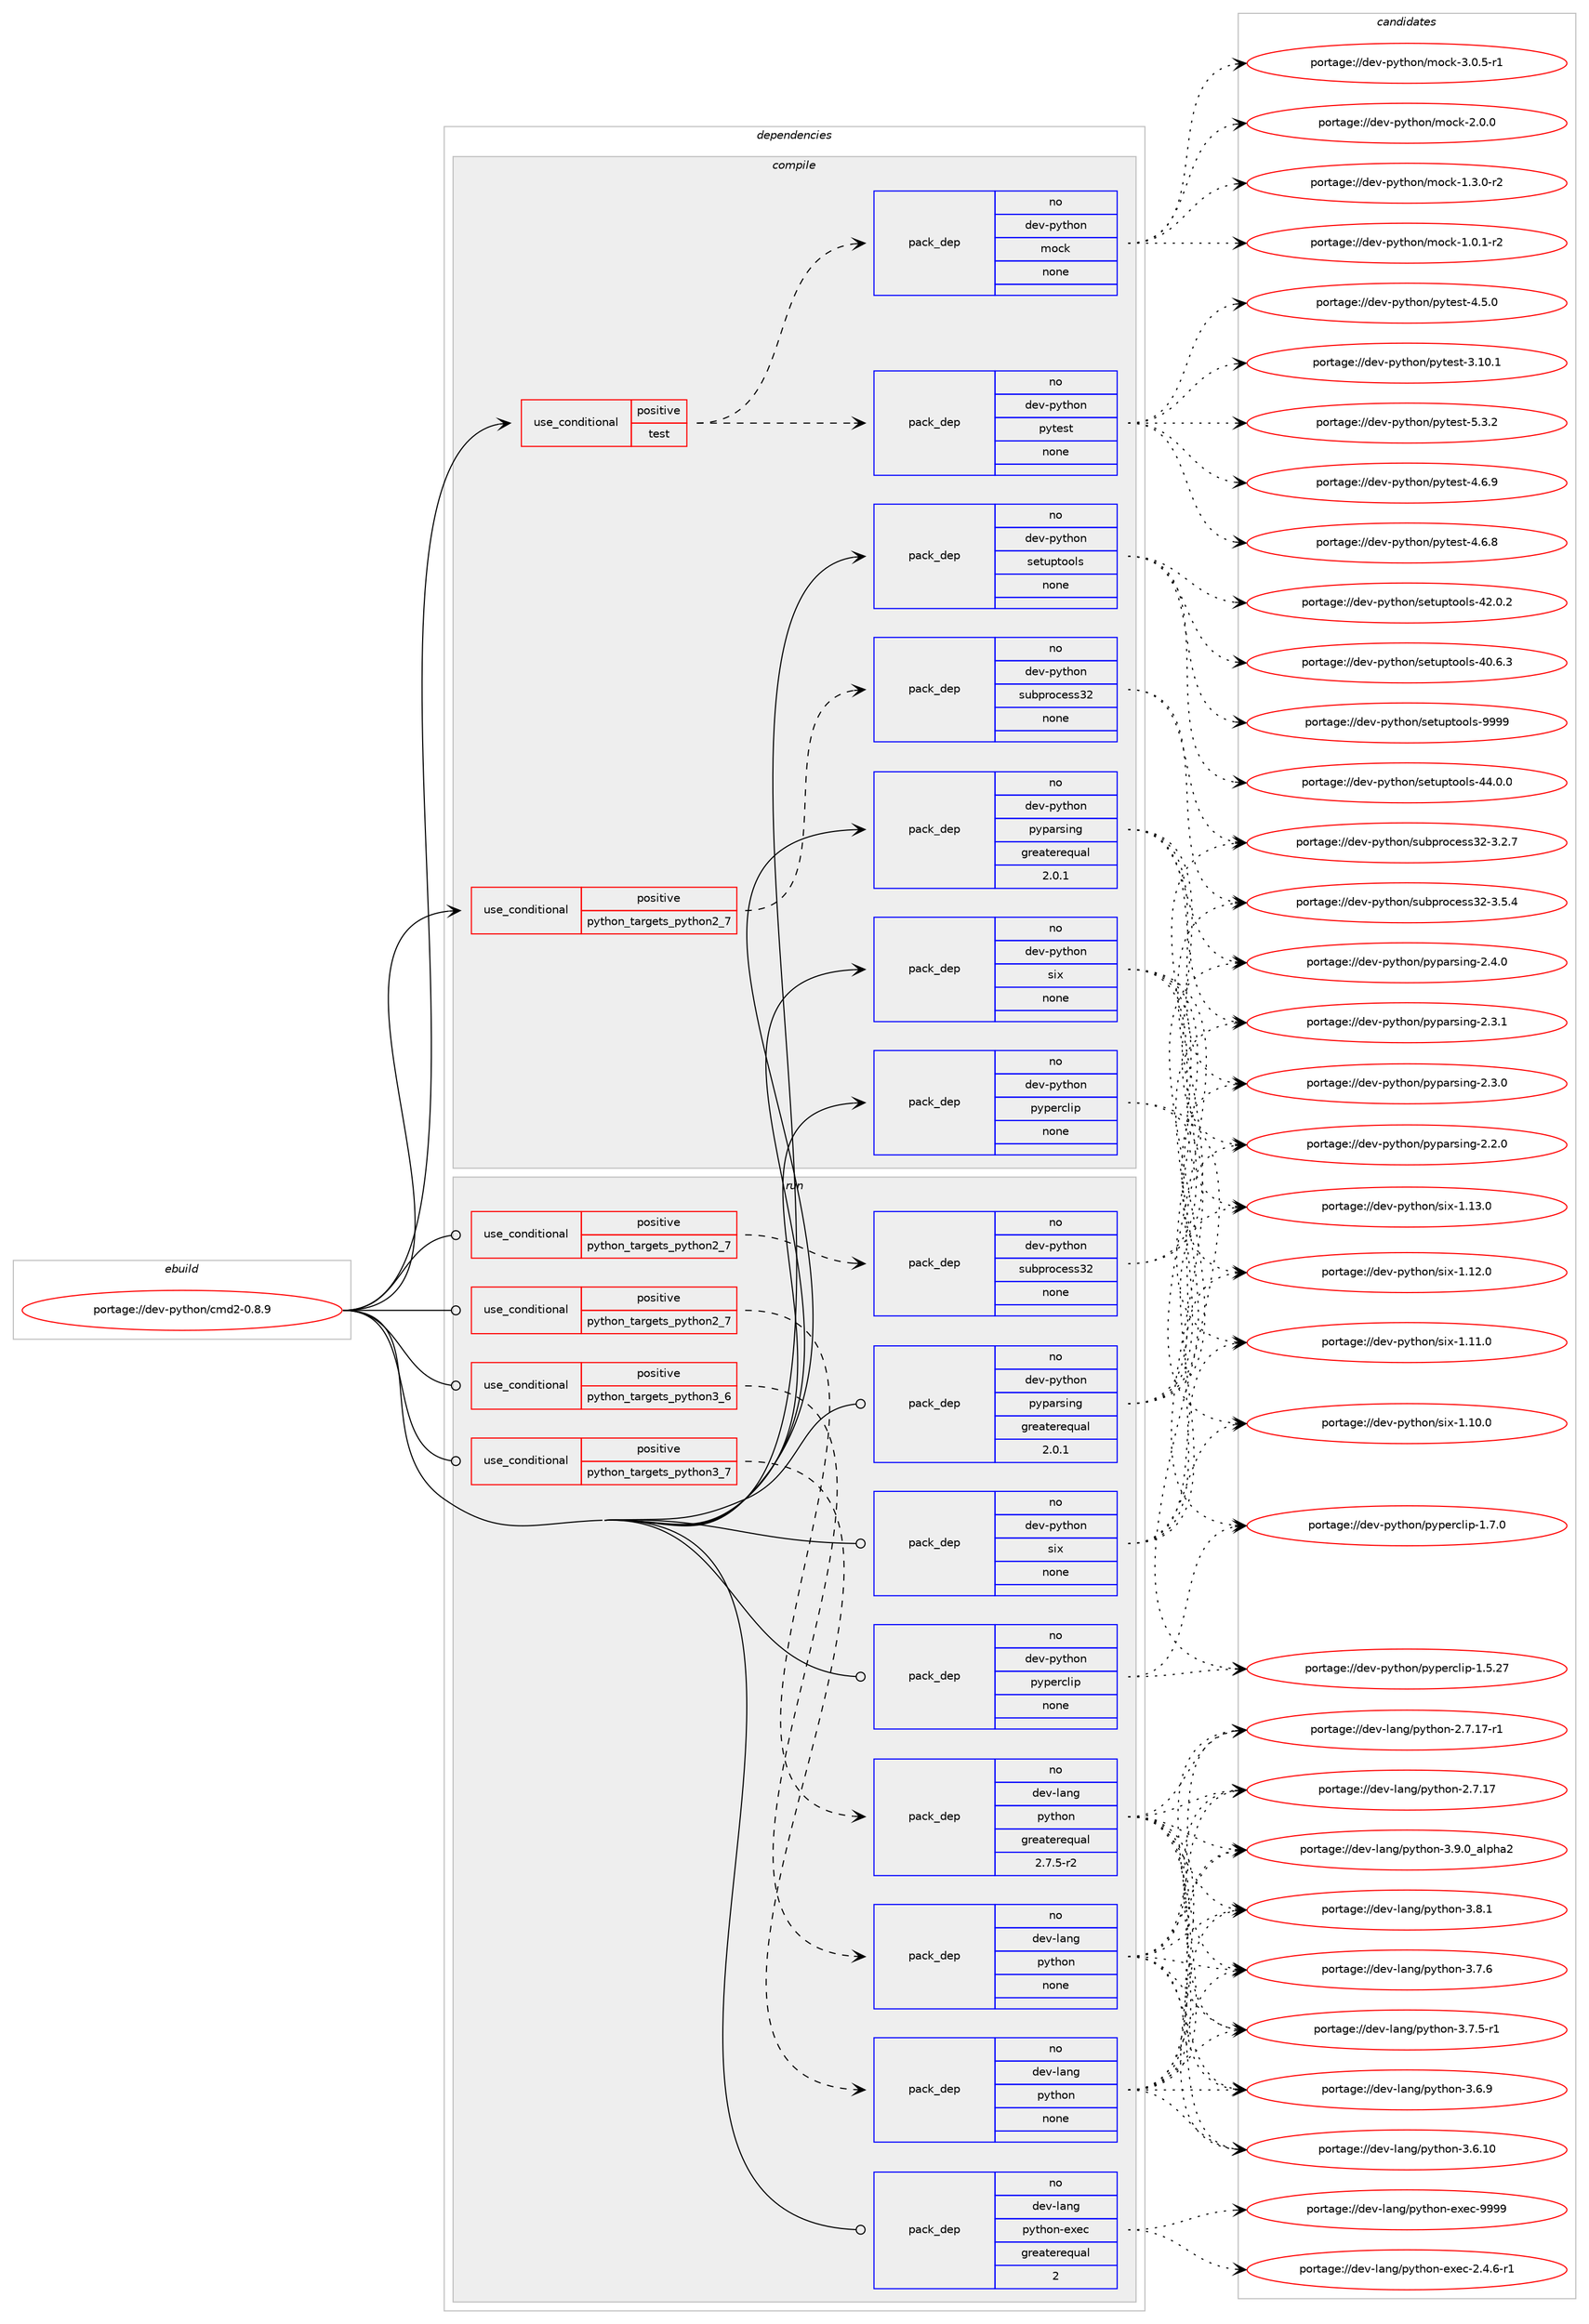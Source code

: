 digraph prolog {

# *************
# Graph options
# *************

newrank=true;
concentrate=true;
compound=true;
graph [rankdir=LR,fontname=Helvetica,fontsize=10,ranksep=1.5];#, ranksep=2.5, nodesep=0.2];
edge  [arrowhead=vee];
node  [fontname=Helvetica,fontsize=10];

# **********
# The ebuild
# **********

subgraph cluster_leftcol {
color=gray;
label=<<i>ebuild</i>>;
id [label="portage://dev-python/cmd2-0.8.9", color=red, width=4, href="../dev-python/cmd2-0.8.9.svg"];
}

# ****************
# The dependencies
# ****************

subgraph cluster_midcol {
color=gray;
label=<<i>dependencies</i>>;
subgraph cluster_compile {
fillcolor="#eeeeee";
style=filled;
label=<<i>compile</i>>;
subgraph cond117588 {
dependency466555 [label=<<TABLE BORDER="0" CELLBORDER="1" CELLSPACING="0" CELLPADDING="4"><TR><TD ROWSPAN="3" CELLPADDING="10">use_conditional</TD></TR><TR><TD>positive</TD></TR><TR><TD>python_targets_python2_7</TD></TR></TABLE>>, shape=none, color=red];
subgraph pack343960 {
dependency466556 [label=<<TABLE BORDER="0" CELLBORDER="1" CELLSPACING="0" CELLPADDING="4" WIDTH="220"><TR><TD ROWSPAN="6" CELLPADDING="30">pack_dep</TD></TR><TR><TD WIDTH="110">no</TD></TR><TR><TD>dev-python</TD></TR><TR><TD>subprocess32</TD></TR><TR><TD>none</TD></TR><TR><TD></TD></TR></TABLE>>, shape=none, color=blue];
}
dependency466555:e -> dependency466556:w [weight=20,style="dashed",arrowhead="vee"];
}
id:e -> dependency466555:w [weight=20,style="solid",arrowhead="vee"];
subgraph cond117589 {
dependency466557 [label=<<TABLE BORDER="0" CELLBORDER="1" CELLSPACING="0" CELLPADDING="4"><TR><TD ROWSPAN="3" CELLPADDING="10">use_conditional</TD></TR><TR><TD>positive</TD></TR><TR><TD>test</TD></TR></TABLE>>, shape=none, color=red];
subgraph pack343961 {
dependency466558 [label=<<TABLE BORDER="0" CELLBORDER="1" CELLSPACING="0" CELLPADDING="4" WIDTH="220"><TR><TD ROWSPAN="6" CELLPADDING="30">pack_dep</TD></TR><TR><TD WIDTH="110">no</TD></TR><TR><TD>dev-python</TD></TR><TR><TD>mock</TD></TR><TR><TD>none</TD></TR><TR><TD></TD></TR></TABLE>>, shape=none, color=blue];
}
dependency466557:e -> dependency466558:w [weight=20,style="dashed",arrowhead="vee"];
subgraph pack343962 {
dependency466559 [label=<<TABLE BORDER="0" CELLBORDER="1" CELLSPACING="0" CELLPADDING="4" WIDTH="220"><TR><TD ROWSPAN="6" CELLPADDING="30">pack_dep</TD></TR><TR><TD WIDTH="110">no</TD></TR><TR><TD>dev-python</TD></TR><TR><TD>pytest</TD></TR><TR><TD>none</TD></TR><TR><TD></TD></TR></TABLE>>, shape=none, color=blue];
}
dependency466557:e -> dependency466559:w [weight=20,style="dashed",arrowhead="vee"];
}
id:e -> dependency466557:w [weight=20,style="solid",arrowhead="vee"];
subgraph pack343963 {
dependency466560 [label=<<TABLE BORDER="0" CELLBORDER="1" CELLSPACING="0" CELLPADDING="4" WIDTH="220"><TR><TD ROWSPAN="6" CELLPADDING="30">pack_dep</TD></TR><TR><TD WIDTH="110">no</TD></TR><TR><TD>dev-python</TD></TR><TR><TD>pyparsing</TD></TR><TR><TD>greaterequal</TD></TR><TR><TD>2.0.1</TD></TR></TABLE>>, shape=none, color=blue];
}
id:e -> dependency466560:w [weight=20,style="solid",arrowhead="vee"];
subgraph pack343964 {
dependency466561 [label=<<TABLE BORDER="0" CELLBORDER="1" CELLSPACING="0" CELLPADDING="4" WIDTH="220"><TR><TD ROWSPAN="6" CELLPADDING="30">pack_dep</TD></TR><TR><TD WIDTH="110">no</TD></TR><TR><TD>dev-python</TD></TR><TR><TD>pyperclip</TD></TR><TR><TD>none</TD></TR><TR><TD></TD></TR></TABLE>>, shape=none, color=blue];
}
id:e -> dependency466561:w [weight=20,style="solid",arrowhead="vee"];
subgraph pack343965 {
dependency466562 [label=<<TABLE BORDER="0" CELLBORDER="1" CELLSPACING="0" CELLPADDING="4" WIDTH="220"><TR><TD ROWSPAN="6" CELLPADDING="30">pack_dep</TD></TR><TR><TD WIDTH="110">no</TD></TR><TR><TD>dev-python</TD></TR><TR><TD>setuptools</TD></TR><TR><TD>none</TD></TR><TR><TD></TD></TR></TABLE>>, shape=none, color=blue];
}
id:e -> dependency466562:w [weight=20,style="solid",arrowhead="vee"];
subgraph pack343966 {
dependency466563 [label=<<TABLE BORDER="0" CELLBORDER="1" CELLSPACING="0" CELLPADDING="4" WIDTH="220"><TR><TD ROWSPAN="6" CELLPADDING="30">pack_dep</TD></TR><TR><TD WIDTH="110">no</TD></TR><TR><TD>dev-python</TD></TR><TR><TD>six</TD></TR><TR><TD>none</TD></TR><TR><TD></TD></TR></TABLE>>, shape=none, color=blue];
}
id:e -> dependency466563:w [weight=20,style="solid",arrowhead="vee"];
}
subgraph cluster_compileandrun {
fillcolor="#eeeeee";
style=filled;
label=<<i>compile and run</i>>;
}
subgraph cluster_run {
fillcolor="#eeeeee";
style=filled;
label=<<i>run</i>>;
subgraph cond117590 {
dependency466564 [label=<<TABLE BORDER="0" CELLBORDER="1" CELLSPACING="0" CELLPADDING="4"><TR><TD ROWSPAN="3" CELLPADDING="10">use_conditional</TD></TR><TR><TD>positive</TD></TR><TR><TD>python_targets_python2_7</TD></TR></TABLE>>, shape=none, color=red];
subgraph pack343967 {
dependency466565 [label=<<TABLE BORDER="0" CELLBORDER="1" CELLSPACING="0" CELLPADDING="4" WIDTH="220"><TR><TD ROWSPAN="6" CELLPADDING="30">pack_dep</TD></TR><TR><TD WIDTH="110">no</TD></TR><TR><TD>dev-lang</TD></TR><TR><TD>python</TD></TR><TR><TD>greaterequal</TD></TR><TR><TD>2.7.5-r2</TD></TR></TABLE>>, shape=none, color=blue];
}
dependency466564:e -> dependency466565:w [weight=20,style="dashed",arrowhead="vee"];
}
id:e -> dependency466564:w [weight=20,style="solid",arrowhead="odot"];
subgraph cond117591 {
dependency466566 [label=<<TABLE BORDER="0" CELLBORDER="1" CELLSPACING="0" CELLPADDING="4"><TR><TD ROWSPAN="3" CELLPADDING="10">use_conditional</TD></TR><TR><TD>positive</TD></TR><TR><TD>python_targets_python2_7</TD></TR></TABLE>>, shape=none, color=red];
subgraph pack343968 {
dependency466567 [label=<<TABLE BORDER="0" CELLBORDER="1" CELLSPACING="0" CELLPADDING="4" WIDTH="220"><TR><TD ROWSPAN="6" CELLPADDING="30">pack_dep</TD></TR><TR><TD WIDTH="110">no</TD></TR><TR><TD>dev-python</TD></TR><TR><TD>subprocess32</TD></TR><TR><TD>none</TD></TR><TR><TD></TD></TR></TABLE>>, shape=none, color=blue];
}
dependency466566:e -> dependency466567:w [weight=20,style="dashed",arrowhead="vee"];
}
id:e -> dependency466566:w [weight=20,style="solid",arrowhead="odot"];
subgraph cond117592 {
dependency466568 [label=<<TABLE BORDER="0" CELLBORDER="1" CELLSPACING="0" CELLPADDING="4"><TR><TD ROWSPAN="3" CELLPADDING="10">use_conditional</TD></TR><TR><TD>positive</TD></TR><TR><TD>python_targets_python3_6</TD></TR></TABLE>>, shape=none, color=red];
subgraph pack343969 {
dependency466569 [label=<<TABLE BORDER="0" CELLBORDER="1" CELLSPACING="0" CELLPADDING="4" WIDTH="220"><TR><TD ROWSPAN="6" CELLPADDING="30">pack_dep</TD></TR><TR><TD WIDTH="110">no</TD></TR><TR><TD>dev-lang</TD></TR><TR><TD>python</TD></TR><TR><TD>none</TD></TR><TR><TD></TD></TR></TABLE>>, shape=none, color=blue];
}
dependency466568:e -> dependency466569:w [weight=20,style="dashed",arrowhead="vee"];
}
id:e -> dependency466568:w [weight=20,style="solid",arrowhead="odot"];
subgraph cond117593 {
dependency466570 [label=<<TABLE BORDER="0" CELLBORDER="1" CELLSPACING="0" CELLPADDING="4"><TR><TD ROWSPAN="3" CELLPADDING="10">use_conditional</TD></TR><TR><TD>positive</TD></TR><TR><TD>python_targets_python3_7</TD></TR></TABLE>>, shape=none, color=red];
subgraph pack343970 {
dependency466571 [label=<<TABLE BORDER="0" CELLBORDER="1" CELLSPACING="0" CELLPADDING="4" WIDTH="220"><TR><TD ROWSPAN="6" CELLPADDING="30">pack_dep</TD></TR><TR><TD WIDTH="110">no</TD></TR><TR><TD>dev-lang</TD></TR><TR><TD>python</TD></TR><TR><TD>none</TD></TR><TR><TD></TD></TR></TABLE>>, shape=none, color=blue];
}
dependency466570:e -> dependency466571:w [weight=20,style="dashed",arrowhead="vee"];
}
id:e -> dependency466570:w [weight=20,style="solid",arrowhead="odot"];
subgraph pack343971 {
dependency466572 [label=<<TABLE BORDER="0" CELLBORDER="1" CELLSPACING="0" CELLPADDING="4" WIDTH="220"><TR><TD ROWSPAN="6" CELLPADDING="30">pack_dep</TD></TR><TR><TD WIDTH="110">no</TD></TR><TR><TD>dev-lang</TD></TR><TR><TD>python-exec</TD></TR><TR><TD>greaterequal</TD></TR><TR><TD>2</TD></TR></TABLE>>, shape=none, color=blue];
}
id:e -> dependency466572:w [weight=20,style="solid",arrowhead="odot"];
subgraph pack343972 {
dependency466573 [label=<<TABLE BORDER="0" CELLBORDER="1" CELLSPACING="0" CELLPADDING="4" WIDTH="220"><TR><TD ROWSPAN="6" CELLPADDING="30">pack_dep</TD></TR><TR><TD WIDTH="110">no</TD></TR><TR><TD>dev-python</TD></TR><TR><TD>pyparsing</TD></TR><TR><TD>greaterequal</TD></TR><TR><TD>2.0.1</TD></TR></TABLE>>, shape=none, color=blue];
}
id:e -> dependency466573:w [weight=20,style="solid",arrowhead="odot"];
subgraph pack343973 {
dependency466574 [label=<<TABLE BORDER="0" CELLBORDER="1" CELLSPACING="0" CELLPADDING="4" WIDTH="220"><TR><TD ROWSPAN="6" CELLPADDING="30">pack_dep</TD></TR><TR><TD WIDTH="110">no</TD></TR><TR><TD>dev-python</TD></TR><TR><TD>pyperclip</TD></TR><TR><TD>none</TD></TR><TR><TD></TD></TR></TABLE>>, shape=none, color=blue];
}
id:e -> dependency466574:w [weight=20,style="solid",arrowhead="odot"];
subgraph pack343974 {
dependency466575 [label=<<TABLE BORDER="0" CELLBORDER="1" CELLSPACING="0" CELLPADDING="4" WIDTH="220"><TR><TD ROWSPAN="6" CELLPADDING="30">pack_dep</TD></TR><TR><TD WIDTH="110">no</TD></TR><TR><TD>dev-python</TD></TR><TR><TD>six</TD></TR><TR><TD>none</TD></TR><TR><TD></TD></TR></TABLE>>, shape=none, color=blue];
}
id:e -> dependency466575:w [weight=20,style="solid",arrowhead="odot"];
}
}

# **************
# The candidates
# **************

subgraph cluster_choices {
rank=same;
color=gray;
label=<<i>candidates</i>>;

subgraph choice343960 {
color=black;
nodesep=1;
choice100101118451121211161041111104711511798112114111991011151155150455146534652 [label="portage://dev-python/subprocess32-3.5.4", color=red, width=4,href="../dev-python/subprocess32-3.5.4.svg"];
choice100101118451121211161041111104711511798112114111991011151155150455146504655 [label="portage://dev-python/subprocess32-3.2.7", color=red, width=4,href="../dev-python/subprocess32-3.2.7.svg"];
dependency466556:e -> choice100101118451121211161041111104711511798112114111991011151155150455146534652:w [style=dotted,weight="100"];
dependency466556:e -> choice100101118451121211161041111104711511798112114111991011151155150455146504655:w [style=dotted,weight="100"];
}
subgraph choice343961 {
color=black;
nodesep=1;
choice1001011184511212111610411111047109111991074551464846534511449 [label="portage://dev-python/mock-3.0.5-r1", color=red, width=4,href="../dev-python/mock-3.0.5-r1.svg"];
choice100101118451121211161041111104710911199107455046484648 [label="portage://dev-python/mock-2.0.0", color=red, width=4,href="../dev-python/mock-2.0.0.svg"];
choice1001011184511212111610411111047109111991074549465146484511450 [label="portage://dev-python/mock-1.3.0-r2", color=red, width=4,href="../dev-python/mock-1.3.0-r2.svg"];
choice1001011184511212111610411111047109111991074549464846494511450 [label="portage://dev-python/mock-1.0.1-r2", color=red, width=4,href="../dev-python/mock-1.0.1-r2.svg"];
dependency466558:e -> choice1001011184511212111610411111047109111991074551464846534511449:w [style=dotted,weight="100"];
dependency466558:e -> choice100101118451121211161041111104710911199107455046484648:w [style=dotted,weight="100"];
dependency466558:e -> choice1001011184511212111610411111047109111991074549465146484511450:w [style=dotted,weight="100"];
dependency466558:e -> choice1001011184511212111610411111047109111991074549464846494511450:w [style=dotted,weight="100"];
}
subgraph choice343962 {
color=black;
nodesep=1;
choice1001011184511212111610411111047112121116101115116455346514650 [label="portage://dev-python/pytest-5.3.2", color=red, width=4,href="../dev-python/pytest-5.3.2.svg"];
choice1001011184511212111610411111047112121116101115116455246544657 [label="portage://dev-python/pytest-4.6.9", color=red, width=4,href="../dev-python/pytest-4.6.9.svg"];
choice1001011184511212111610411111047112121116101115116455246544656 [label="portage://dev-python/pytest-4.6.8", color=red, width=4,href="../dev-python/pytest-4.6.8.svg"];
choice1001011184511212111610411111047112121116101115116455246534648 [label="portage://dev-python/pytest-4.5.0", color=red, width=4,href="../dev-python/pytest-4.5.0.svg"];
choice100101118451121211161041111104711212111610111511645514649484649 [label="portage://dev-python/pytest-3.10.1", color=red, width=4,href="../dev-python/pytest-3.10.1.svg"];
dependency466559:e -> choice1001011184511212111610411111047112121116101115116455346514650:w [style=dotted,weight="100"];
dependency466559:e -> choice1001011184511212111610411111047112121116101115116455246544657:w [style=dotted,weight="100"];
dependency466559:e -> choice1001011184511212111610411111047112121116101115116455246544656:w [style=dotted,weight="100"];
dependency466559:e -> choice1001011184511212111610411111047112121116101115116455246534648:w [style=dotted,weight="100"];
dependency466559:e -> choice100101118451121211161041111104711212111610111511645514649484649:w [style=dotted,weight="100"];
}
subgraph choice343963 {
color=black;
nodesep=1;
choice100101118451121211161041111104711212111297114115105110103455046524648 [label="portage://dev-python/pyparsing-2.4.0", color=red, width=4,href="../dev-python/pyparsing-2.4.0.svg"];
choice100101118451121211161041111104711212111297114115105110103455046514649 [label="portage://dev-python/pyparsing-2.3.1", color=red, width=4,href="../dev-python/pyparsing-2.3.1.svg"];
choice100101118451121211161041111104711212111297114115105110103455046514648 [label="portage://dev-python/pyparsing-2.3.0", color=red, width=4,href="../dev-python/pyparsing-2.3.0.svg"];
choice100101118451121211161041111104711212111297114115105110103455046504648 [label="portage://dev-python/pyparsing-2.2.0", color=red, width=4,href="../dev-python/pyparsing-2.2.0.svg"];
dependency466560:e -> choice100101118451121211161041111104711212111297114115105110103455046524648:w [style=dotted,weight="100"];
dependency466560:e -> choice100101118451121211161041111104711212111297114115105110103455046514649:w [style=dotted,weight="100"];
dependency466560:e -> choice100101118451121211161041111104711212111297114115105110103455046514648:w [style=dotted,weight="100"];
dependency466560:e -> choice100101118451121211161041111104711212111297114115105110103455046504648:w [style=dotted,weight="100"];
}
subgraph choice343964 {
color=black;
nodesep=1;
choice100101118451121211161041111104711212111210111499108105112454946554648 [label="portage://dev-python/pyperclip-1.7.0", color=red, width=4,href="../dev-python/pyperclip-1.7.0.svg"];
choice10010111845112121116104111110471121211121011149910810511245494653465055 [label="portage://dev-python/pyperclip-1.5.27", color=red, width=4,href="../dev-python/pyperclip-1.5.27.svg"];
dependency466561:e -> choice100101118451121211161041111104711212111210111499108105112454946554648:w [style=dotted,weight="100"];
dependency466561:e -> choice10010111845112121116104111110471121211121011149910810511245494653465055:w [style=dotted,weight="100"];
}
subgraph choice343965 {
color=black;
nodesep=1;
choice10010111845112121116104111110471151011161171121161111111081154557575757 [label="portage://dev-python/setuptools-9999", color=red, width=4,href="../dev-python/setuptools-9999.svg"];
choice100101118451121211161041111104711510111611711211611111110811545525246484648 [label="portage://dev-python/setuptools-44.0.0", color=red, width=4,href="../dev-python/setuptools-44.0.0.svg"];
choice100101118451121211161041111104711510111611711211611111110811545525046484650 [label="portage://dev-python/setuptools-42.0.2", color=red, width=4,href="../dev-python/setuptools-42.0.2.svg"];
choice100101118451121211161041111104711510111611711211611111110811545524846544651 [label="portage://dev-python/setuptools-40.6.3", color=red, width=4,href="../dev-python/setuptools-40.6.3.svg"];
dependency466562:e -> choice10010111845112121116104111110471151011161171121161111111081154557575757:w [style=dotted,weight="100"];
dependency466562:e -> choice100101118451121211161041111104711510111611711211611111110811545525246484648:w [style=dotted,weight="100"];
dependency466562:e -> choice100101118451121211161041111104711510111611711211611111110811545525046484650:w [style=dotted,weight="100"];
dependency466562:e -> choice100101118451121211161041111104711510111611711211611111110811545524846544651:w [style=dotted,weight="100"];
}
subgraph choice343966 {
color=black;
nodesep=1;
choice100101118451121211161041111104711510512045494649514648 [label="portage://dev-python/six-1.13.0", color=red, width=4,href="../dev-python/six-1.13.0.svg"];
choice100101118451121211161041111104711510512045494649504648 [label="portage://dev-python/six-1.12.0", color=red, width=4,href="../dev-python/six-1.12.0.svg"];
choice100101118451121211161041111104711510512045494649494648 [label="portage://dev-python/six-1.11.0", color=red, width=4,href="../dev-python/six-1.11.0.svg"];
choice100101118451121211161041111104711510512045494649484648 [label="portage://dev-python/six-1.10.0", color=red, width=4,href="../dev-python/six-1.10.0.svg"];
dependency466563:e -> choice100101118451121211161041111104711510512045494649514648:w [style=dotted,weight="100"];
dependency466563:e -> choice100101118451121211161041111104711510512045494649504648:w [style=dotted,weight="100"];
dependency466563:e -> choice100101118451121211161041111104711510512045494649494648:w [style=dotted,weight="100"];
dependency466563:e -> choice100101118451121211161041111104711510512045494649484648:w [style=dotted,weight="100"];
}
subgraph choice343967 {
color=black;
nodesep=1;
choice10010111845108971101034711212111610411111045514657464895971081121049750 [label="portage://dev-lang/python-3.9.0_alpha2", color=red, width=4,href="../dev-lang/python-3.9.0_alpha2.svg"];
choice100101118451089711010347112121116104111110455146564649 [label="portage://dev-lang/python-3.8.1", color=red, width=4,href="../dev-lang/python-3.8.1.svg"];
choice100101118451089711010347112121116104111110455146554654 [label="portage://dev-lang/python-3.7.6", color=red, width=4,href="../dev-lang/python-3.7.6.svg"];
choice1001011184510897110103471121211161041111104551465546534511449 [label="portage://dev-lang/python-3.7.5-r1", color=red, width=4,href="../dev-lang/python-3.7.5-r1.svg"];
choice100101118451089711010347112121116104111110455146544657 [label="portage://dev-lang/python-3.6.9", color=red, width=4,href="../dev-lang/python-3.6.9.svg"];
choice10010111845108971101034711212111610411111045514654464948 [label="portage://dev-lang/python-3.6.10", color=red, width=4,href="../dev-lang/python-3.6.10.svg"];
choice100101118451089711010347112121116104111110455046554649554511449 [label="portage://dev-lang/python-2.7.17-r1", color=red, width=4,href="../dev-lang/python-2.7.17-r1.svg"];
choice10010111845108971101034711212111610411111045504655464955 [label="portage://dev-lang/python-2.7.17", color=red, width=4,href="../dev-lang/python-2.7.17.svg"];
dependency466565:e -> choice10010111845108971101034711212111610411111045514657464895971081121049750:w [style=dotted,weight="100"];
dependency466565:e -> choice100101118451089711010347112121116104111110455146564649:w [style=dotted,weight="100"];
dependency466565:e -> choice100101118451089711010347112121116104111110455146554654:w [style=dotted,weight="100"];
dependency466565:e -> choice1001011184510897110103471121211161041111104551465546534511449:w [style=dotted,weight="100"];
dependency466565:e -> choice100101118451089711010347112121116104111110455146544657:w [style=dotted,weight="100"];
dependency466565:e -> choice10010111845108971101034711212111610411111045514654464948:w [style=dotted,weight="100"];
dependency466565:e -> choice100101118451089711010347112121116104111110455046554649554511449:w [style=dotted,weight="100"];
dependency466565:e -> choice10010111845108971101034711212111610411111045504655464955:w [style=dotted,weight="100"];
}
subgraph choice343968 {
color=black;
nodesep=1;
choice100101118451121211161041111104711511798112114111991011151155150455146534652 [label="portage://dev-python/subprocess32-3.5.4", color=red, width=4,href="../dev-python/subprocess32-3.5.4.svg"];
choice100101118451121211161041111104711511798112114111991011151155150455146504655 [label="portage://dev-python/subprocess32-3.2.7", color=red, width=4,href="../dev-python/subprocess32-3.2.7.svg"];
dependency466567:e -> choice100101118451121211161041111104711511798112114111991011151155150455146534652:w [style=dotted,weight="100"];
dependency466567:e -> choice100101118451121211161041111104711511798112114111991011151155150455146504655:w [style=dotted,weight="100"];
}
subgraph choice343969 {
color=black;
nodesep=1;
choice10010111845108971101034711212111610411111045514657464895971081121049750 [label="portage://dev-lang/python-3.9.0_alpha2", color=red, width=4,href="../dev-lang/python-3.9.0_alpha2.svg"];
choice100101118451089711010347112121116104111110455146564649 [label="portage://dev-lang/python-3.8.1", color=red, width=4,href="../dev-lang/python-3.8.1.svg"];
choice100101118451089711010347112121116104111110455146554654 [label="portage://dev-lang/python-3.7.6", color=red, width=4,href="../dev-lang/python-3.7.6.svg"];
choice1001011184510897110103471121211161041111104551465546534511449 [label="portage://dev-lang/python-3.7.5-r1", color=red, width=4,href="../dev-lang/python-3.7.5-r1.svg"];
choice100101118451089711010347112121116104111110455146544657 [label="portage://dev-lang/python-3.6.9", color=red, width=4,href="../dev-lang/python-3.6.9.svg"];
choice10010111845108971101034711212111610411111045514654464948 [label="portage://dev-lang/python-3.6.10", color=red, width=4,href="../dev-lang/python-3.6.10.svg"];
choice100101118451089711010347112121116104111110455046554649554511449 [label="portage://dev-lang/python-2.7.17-r1", color=red, width=4,href="../dev-lang/python-2.7.17-r1.svg"];
choice10010111845108971101034711212111610411111045504655464955 [label="portage://dev-lang/python-2.7.17", color=red, width=4,href="../dev-lang/python-2.7.17.svg"];
dependency466569:e -> choice10010111845108971101034711212111610411111045514657464895971081121049750:w [style=dotted,weight="100"];
dependency466569:e -> choice100101118451089711010347112121116104111110455146564649:w [style=dotted,weight="100"];
dependency466569:e -> choice100101118451089711010347112121116104111110455146554654:w [style=dotted,weight="100"];
dependency466569:e -> choice1001011184510897110103471121211161041111104551465546534511449:w [style=dotted,weight="100"];
dependency466569:e -> choice100101118451089711010347112121116104111110455146544657:w [style=dotted,weight="100"];
dependency466569:e -> choice10010111845108971101034711212111610411111045514654464948:w [style=dotted,weight="100"];
dependency466569:e -> choice100101118451089711010347112121116104111110455046554649554511449:w [style=dotted,weight="100"];
dependency466569:e -> choice10010111845108971101034711212111610411111045504655464955:w [style=dotted,weight="100"];
}
subgraph choice343970 {
color=black;
nodesep=1;
choice10010111845108971101034711212111610411111045514657464895971081121049750 [label="portage://dev-lang/python-3.9.0_alpha2", color=red, width=4,href="../dev-lang/python-3.9.0_alpha2.svg"];
choice100101118451089711010347112121116104111110455146564649 [label="portage://dev-lang/python-3.8.1", color=red, width=4,href="../dev-lang/python-3.8.1.svg"];
choice100101118451089711010347112121116104111110455146554654 [label="portage://dev-lang/python-3.7.6", color=red, width=4,href="../dev-lang/python-3.7.6.svg"];
choice1001011184510897110103471121211161041111104551465546534511449 [label="portage://dev-lang/python-3.7.5-r1", color=red, width=4,href="../dev-lang/python-3.7.5-r1.svg"];
choice100101118451089711010347112121116104111110455146544657 [label="portage://dev-lang/python-3.6.9", color=red, width=4,href="../dev-lang/python-3.6.9.svg"];
choice10010111845108971101034711212111610411111045514654464948 [label="portage://dev-lang/python-3.6.10", color=red, width=4,href="../dev-lang/python-3.6.10.svg"];
choice100101118451089711010347112121116104111110455046554649554511449 [label="portage://dev-lang/python-2.7.17-r1", color=red, width=4,href="../dev-lang/python-2.7.17-r1.svg"];
choice10010111845108971101034711212111610411111045504655464955 [label="portage://dev-lang/python-2.7.17", color=red, width=4,href="../dev-lang/python-2.7.17.svg"];
dependency466571:e -> choice10010111845108971101034711212111610411111045514657464895971081121049750:w [style=dotted,weight="100"];
dependency466571:e -> choice100101118451089711010347112121116104111110455146564649:w [style=dotted,weight="100"];
dependency466571:e -> choice100101118451089711010347112121116104111110455146554654:w [style=dotted,weight="100"];
dependency466571:e -> choice1001011184510897110103471121211161041111104551465546534511449:w [style=dotted,weight="100"];
dependency466571:e -> choice100101118451089711010347112121116104111110455146544657:w [style=dotted,weight="100"];
dependency466571:e -> choice10010111845108971101034711212111610411111045514654464948:w [style=dotted,weight="100"];
dependency466571:e -> choice100101118451089711010347112121116104111110455046554649554511449:w [style=dotted,weight="100"];
dependency466571:e -> choice10010111845108971101034711212111610411111045504655464955:w [style=dotted,weight="100"];
}
subgraph choice343971 {
color=black;
nodesep=1;
choice10010111845108971101034711212111610411111045101120101994557575757 [label="portage://dev-lang/python-exec-9999", color=red, width=4,href="../dev-lang/python-exec-9999.svg"];
choice10010111845108971101034711212111610411111045101120101994550465246544511449 [label="portage://dev-lang/python-exec-2.4.6-r1", color=red, width=4,href="../dev-lang/python-exec-2.4.6-r1.svg"];
dependency466572:e -> choice10010111845108971101034711212111610411111045101120101994557575757:w [style=dotted,weight="100"];
dependency466572:e -> choice10010111845108971101034711212111610411111045101120101994550465246544511449:w [style=dotted,weight="100"];
}
subgraph choice343972 {
color=black;
nodesep=1;
choice100101118451121211161041111104711212111297114115105110103455046524648 [label="portage://dev-python/pyparsing-2.4.0", color=red, width=4,href="../dev-python/pyparsing-2.4.0.svg"];
choice100101118451121211161041111104711212111297114115105110103455046514649 [label="portage://dev-python/pyparsing-2.3.1", color=red, width=4,href="../dev-python/pyparsing-2.3.1.svg"];
choice100101118451121211161041111104711212111297114115105110103455046514648 [label="portage://dev-python/pyparsing-2.3.0", color=red, width=4,href="../dev-python/pyparsing-2.3.0.svg"];
choice100101118451121211161041111104711212111297114115105110103455046504648 [label="portage://dev-python/pyparsing-2.2.0", color=red, width=4,href="../dev-python/pyparsing-2.2.0.svg"];
dependency466573:e -> choice100101118451121211161041111104711212111297114115105110103455046524648:w [style=dotted,weight="100"];
dependency466573:e -> choice100101118451121211161041111104711212111297114115105110103455046514649:w [style=dotted,weight="100"];
dependency466573:e -> choice100101118451121211161041111104711212111297114115105110103455046514648:w [style=dotted,weight="100"];
dependency466573:e -> choice100101118451121211161041111104711212111297114115105110103455046504648:w [style=dotted,weight="100"];
}
subgraph choice343973 {
color=black;
nodesep=1;
choice100101118451121211161041111104711212111210111499108105112454946554648 [label="portage://dev-python/pyperclip-1.7.0", color=red, width=4,href="../dev-python/pyperclip-1.7.0.svg"];
choice10010111845112121116104111110471121211121011149910810511245494653465055 [label="portage://dev-python/pyperclip-1.5.27", color=red, width=4,href="../dev-python/pyperclip-1.5.27.svg"];
dependency466574:e -> choice100101118451121211161041111104711212111210111499108105112454946554648:w [style=dotted,weight="100"];
dependency466574:e -> choice10010111845112121116104111110471121211121011149910810511245494653465055:w [style=dotted,weight="100"];
}
subgraph choice343974 {
color=black;
nodesep=1;
choice100101118451121211161041111104711510512045494649514648 [label="portage://dev-python/six-1.13.0", color=red, width=4,href="../dev-python/six-1.13.0.svg"];
choice100101118451121211161041111104711510512045494649504648 [label="portage://dev-python/six-1.12.0", color=red, width=4,href="../dev-python/six-1.12.0.svg"];
choice100101118451121211161041111104711510512045494649494648 [label="portage://dev-python/six-1.11.0", color=red, width=4,href="../dev-python/six-1.11.0.svg"];
choice100101118451121211161041111104711510512045494649484648 [label="portage://dev-python/six-1.10.0", color=red, width=4,href="../dev-python/six-1.10.0.svg"];
dependency466575:e -> choice100101118451121211161041111104711510512045494649514648:w [style=dotted,weight="100"];
dependency466575:e -> choice100101118451121211161041111104711510512045494649504648:w [style=dotted,weight="100"];
dependency466575:e -> choice100101118451121211161041111104711510512045494649494648:w [style=dotted,weight="100"];
dependency466575:e -> choice100101118451121211161041111104711510512045494649484648:w [style=dotted,weight="100"];
}
}

}
